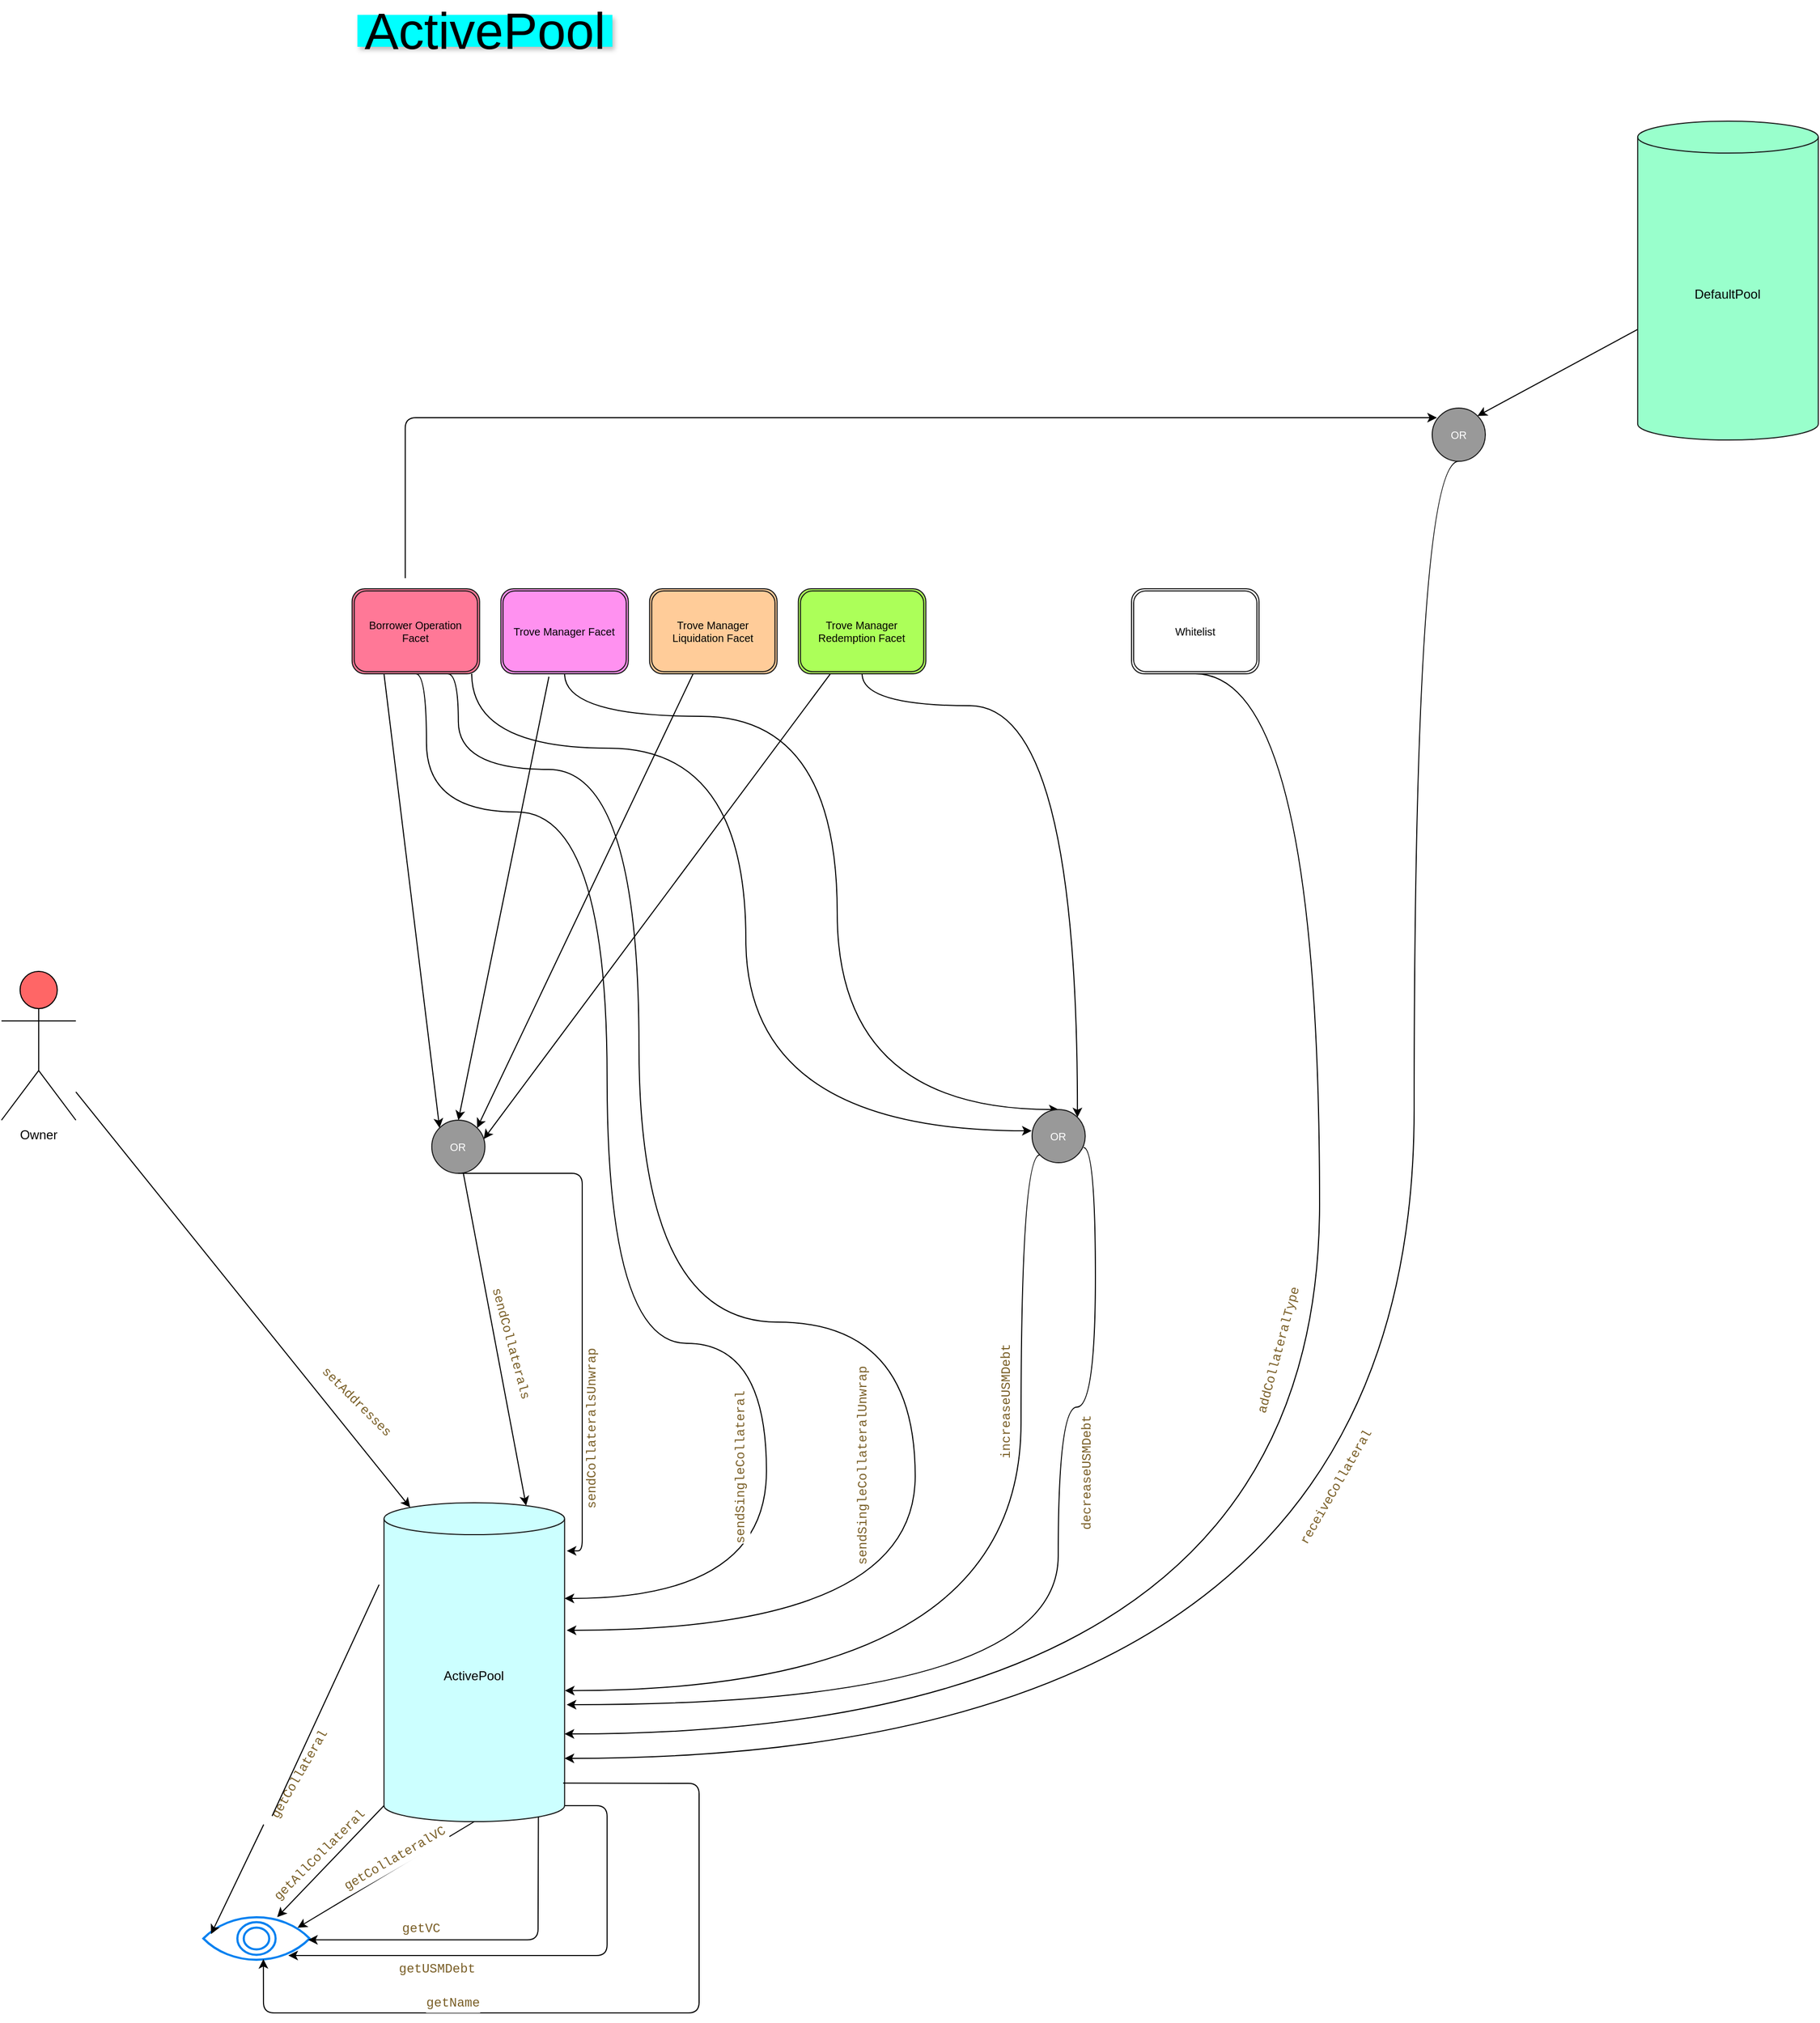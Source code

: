<mxfile>
    <diagram name="ActivePool" id="6YsUE1m2mhvG_5TnRwxC">
        <mxGraphModel dx="2695" dy="2684" grid="1" gridSize="10" guides="1" tooltips="1" connect="1" arrows="1" fold="1" page="1" pageScale="1" pageWidth="827" pageHeight="1169" math="0" shadow="0">
            <root>
                <mxCell id="e_7Ym5tgEERe68CK5qaX-0"/>
                <mxCell id="e_7Ym5tgEERe68CK5qaX-1" parent="e_7Ym5tgEERe68CK5qaX-0"/>
                <mxCell id="e_7Ym5tgEERe68CK5qaX-2" value="ActivePool" style="shape=cylinder3;whiteSpace=wrap;html=1;boundedLbl=1;backgroundOutline=1;size=15;fillColor=#CCFFFF;strokeColor=#1A1A1A;" parent="e_7Ym5tgEERe68CK5qaX-1" vertex="1">
                    <mxGeometry x="123.4" y="320" width="170" height="300" as="geometry"/>
                </mxCell>
                <mxCell id="e_7Ym5tgEERe68CK5qaX-3" style="edgeStyle=none;html=1;entryX=0.145;entryY=0;entryDx=0;entryDy=4.35;entryPerimeter=0;" parent="e_7Ym5tgEERe68CK5qaX-1" source="e_7Ym5tgEERe68CK5qaX-4" target="e_7Ym5tgEERe68CK5qaX-2" edge="1">
                    <mxGeometry relative="1" as="geometry"/>
                </mxCell>
                <mxCell id="e_7Ym5tgEERe68CK5qaX-4" value="Owner" style="shape=umlActor;verticalLabelPosition=bottom;verticalAlign=top;html=1;outlineConnect=0;fillColor=#FF6666;" parent="e_7Ym5tgEERe68CK5qaX-1" vertex="1">
                    <mxGeometry x="-236.6" y="-180" width="70" height="140" as="geometry"/>
                </mxCell>
                <mxCell id="e_7Ym5tgEERe68CK5qaX-5" value="&lt;div style=&quot;background-color: rgb(255 , 255 , 255) ; font-family: &amp;#34;menlo&amp;#34; , &amp;#34;monaco&amp;#34; , &amp;#34;courier new&amp;#34; , monospace ; line-height: 18px&quot;&gt;&lt;span style=&quot;color: #795e26&quot;&gt;setAddresses&lt;/span&gt;&lt;/div&gt;" style="text;html=1;strokeColor=none;fillColor=none;align=center;verticalAlign=middle;whiteSpace=wrap;rounded=0;rotation=45;" parent="e_7Ym5tgEERe68CK5qaX-1" vertex="1">
                    <mxGeometry x="68.4" y="210" width="60" height="30" as="geometry"/>
                </mxCell>
                <mxCell id="e_7Ym5tgEERe68CK5qaX-6" value="" style="html=1;verticalLabelPosition=bottom;align=center;labelBackgroundColor=#ffffff;verticalAlign=top;strokeWidth=2;strokeColor=#0080F0;shadow=0;dashed=0;shape=mxgraph.ios7.icons.eye;" parent="e_7Ym5tgEERe68CK5qaX-1" vertex="1">
                    <mxGeometry x="-46.6" y="710" width="100" height="40" as="geometry"/>
                </mxCell>
                <mxCell id="e_7Ym5tgEERe68CK5qaX-7" style="edgeStyle=none;html=1;entryX=0.072;entryY=0.398;entryDx=0;entryDy=0;entryPerimeter=0;exitX=-0.027;exitY=0.257;exitDx=0;exitDy=0;exitPerimeter=0;startArrow=none;" parent="e_7Ym5tgEERe68CK5qaX-1" source="e_7Ym5tgEERe68CK5qaX-8" target="e_7Ym5tgEERe68CK5qaX-6" edge="1">
                    <mxGeometry relative="1" as="geometry"/>
                </mxCell>
                <mxCell id="e_7Ym5tgEERe68CK5qaX-9" value="" style="endArrow=classic;html=1;fontSize=10;entryX=0.695;entryY=-0.003;entryDx=0;entryDy=0;entryPerimeter=0;exitX=0;exitY=1;exitDx=0;exitDy=-15;exitPerimeter=0;" parent="e_7Ym5tgEERe68CK5qaX-1" source="e_7Ym5tgEERe68CK5qaX-2" target="e_7Ym5tgEERe68CK5qaX-6" edge="1">
                    <mxGeometry width="50" height="50" relative="1" as="geometry">
                        <mxPoint x="193.4" y="630" as="sourcePoint"/>
                        <mxPoint x="243.4" y="580" as="targetPoint"/>
                    </mxGeometry>
                </mxCell>
                <mxCell id="e_7Ym5tgEERe68CK5qaX-10" style="edgeStyle=none;html=1;entryX=0.072;entryY=0.398;entryDx=0;entryDy=0;entryPerimeter=0;exitX=-0.027;exitY=0.257;exitDx=0;exitDy=0;exitPerimeter=0;" parent="e_7Ym5tgEERe68CK5qaX-1" edge="1">
                    <mxGeometry relative="1" as="geometry"/>
                </mxCell>
                <mxCell id="e_7Ym5tgEERe68CK5qaX-11" value="&lt;div style=&quot;background-color: rgb(255 , 255 , 255) ; font-family: &amp;#34;menlo&amp;#34; , &amp;#34;monaco&amp;#34; , &amp;#34;courier new&amp;#34; , monospace ; line-height: 18px&quot;&gt;&lt;span style=&quot;color: #795e26&quot;&gt;getAllCollateral&lt;/span&gt;&lt;/div&gt;" style="text;html=1;resizable=0;autosize=1;align=center;verticalAlign=middle;points=[];fillColor=none;strokeColor=none;rounded=0;rotation=-45;" parent="e_7Ym5tgEERe68CK5qaX-1" vertex="1">
                    <mxGeometry x="-2.6" y="641" width="130" height="20" as="geometry"/>
                </mxCell>
                <mxCell id="e_7Ym5tgEERe68CK5qaX-12" value="" style="endArrow=classic;html=1;fontSize=10;entryX=0.695;entryY=-0.003;entryDx=0;entryDy=0;entryPerimeter=0;exitX=0.5;exitY=1;exitDx=0;exitDy=0;exitPerimeter=0;" parent="e_7Ym5tgEERe68CK5qaX-1" source="e_7Ym5tgEERe68CK5qaX-2" edge="1">
                    <mxGeometry width="50" height="50" relative="1" as="geometry">
                        <mxPoint x="133.4" y="615" as="sourcePoint"/>
                        <mxPoint x="42.05" y="719.91" as="targetPoint"/>
                    </mxGeometry>
                </mxCell>
                <mxCell id="e_7Ym5tgEERe68CK5qaX-13" value="&lt;div style=&quot;background-color: rgb(255 , 255 , 255) ; font-family: &amp;#34;menlo&amp;#34; , &amp;#34;monaco&amp;#34; , &amp;#34;courier new&amp;#34; , monospace ; line-height: 18px&quot;&gt;&lt;span style=&quot;color: #795e26&quot;&gt;getCollateralVC&lt;/span&gt;&lt;/div&gt;" style="text;html=1;resizable=0;autosize=1;align=center;verticalAlign=middle;points=[];fillColor=none;strokeColor=none;rounded=0;rotation=-30;" parent="e_7Ym5tgEERe68CK5qaX-1" vertex="1">
                    <mxGeometry x="73.4" y="644" width="120" height="20" as="geometry"/>
                </mxCell>
                <mxCell id="e_7Ym5tgEERe68CK5qaX-14" value="&lt;div style=&quot;background-color: rgb(255 , 255 , 255) ; font-family: &amp;#34;menlo&amp;#34; , &amp;#34;monaco&amp;#34; , &amp;#34;courier new&amp;#34; , monospace ; line-height: 18px&quot;&gt;&lt;span style=&quot;color: #795e26&quot;&gt;getVC&lt;/span&gt;&lt;/div&gt;" style="text;html=1;resizable=0;autosize=1;align=center;verticalAlign=middle;points=[];fillColor=none;strokeColor=none;rounded=0;rotation=0;" parent="e_7Ym5tgEERe68CK5qaX-1" vertex="1">
                    <mxGeometry x="133.4" y="710" width="50" height="20" as="geometry"/>
                </mxCell>
                <mxCell id="e_7Ym5tgEERe68CK5qaX-15" value="" style="edgeStyle=elbowEdgeStyle;elbow=horizontal;endArrow=classic;html=1;fontSize=10;entryX=0.986;entryY=0.532;entryDx=0;entryDy=0;entryPerimeter=0;exitX=0.855;exitY=1;exitDx=0;exitDy=-4.35;exitPerimeter=0;" parent="e_7Ym5tgEERe68CK5qaX-1" source="e_7Ym5tgEERe68CK5qaX-2" target="e_7Ym5tgEERe68CK5qaX-6" edge="1">
                    <mxGeometry width="50" height="50" relative="1" as="geometry">
                        <mxPoint x="163.4" y="660" as="sourcePoint"/>
                        <mxPoint x="213.4" y="610" as="targetPoint"/>
                        <Array as="points">
                            <mxPoint x="268.4" y="690"/>
                        </Array>
                    </mxGeometry>
                </mxCell>
                <mxCell id="e_7Ym5tgEERe68CK5qaX-16" value="" style="edgeStyle=elbowEdgeStyle;elbow=horizontal;endArrow=classic;html=1;fontSize=10;exitX=1;exitY=1;exitDx=0;exitDy=-15;exitPerimeter=0;" parent="e_7Ym5tgEERe68CK5qaX-1" source="e_7Ym5tgEERe68CK5qaX-2" edge="1">
                    <mxGeometry width="50" height="50" relative="1" as="geometry">
                        <mxPoint x="278.75" y="625.65" as="sourcePoint"/>
                        <mxPoint x="33.4" y="746" as="targetPoint"/>
                        <Array as="points">
                            <mxPoint x="333.4" y="737"/>
                        </Array>
                    </mxGeometry>
                </mxCell>
                <mxCell id="e_7Ym5tgEERe68CK5qaX-17" value="&lt;div style=&quot;background-color: rgb(255 , 255 , 255) ; font-family: &amp;#34;menlo&amp;#34; , &amp;#34;monaco&amp;#34; , &amp;#34;courier new&amp;#34; , monospace ; line-height: 18px&quot;&gt;&lt;span style=&quot;color: #795e26&quot;&gt;getUSMDebt&lt;/span&gt;&lt;/div&gt;" style="text;html=1;resizable=0;autosize=1;align=center;verticalAlign=middle;points=[];fillColor=none;strokeColor=none;rounded=0;rotation=0;" parent="e_7Ym5tgEERe68CK5qaX-1" vertex="1">
                    <mxGeometry x="128.4" y="748" width="90" height="20" as="geometry"/>
                </mxCell>
                <mxCell id="e_7Ym5tgEERe68CK5qaX-18" style="edgeStyle=none;html=1;fontSize=10;exitX=0.25;exitY=1;exitDx=0;exitDy=0;entryX=0;entryY=0;entryDx=0;entryDy=0;" parent="e_7Ym5tgEERe68CK5qaX-1" source="e_7Ym5tgEERe68CK5qaX-23" target="e_7Ym5tgEERe68CK5qaX-33" edge="1">
                    <mxGeometry relative="1" as="geometry">
                        <mxPoint x="323.4" y="240" as="targetPoint"/>
                    </mxGeometry>
                </mxCell>
                <mxCell id="e_7Ym5tgEERe68CK5qaX-19" style="edgeStyle=orthogonalEdgeStyle;curved=1;html=1;exitX=0.5;exitY=1;exitDx=0;exitDy=0;fontSize=10;fontColor=#000000;entryX=1;entryY=0.3;entryDx=0;entryDy=0;entryPerimeter=0;" parent="e_7Ym5tgEERe68CK5qaX-1" source="e_7Ym5tgEERe68CK5qaX-23" target="e_7Ym5tgEERe68CK5qaX-2" edge="1">
                    <mxGeometry relative="1" as="geometry">
                        <mxPoint x="293.4" y="480" as="targetPoint"/>
                        <Array as="points">
                            <mxPoint x="163.4" y="-460"/>
                            <mxPoint x="163.4" y="-330"/>
                            <mxPoint x="333.4" y="-330"/>
                            <mxPoint x="333.4" y="170"/>
                            <mxPoint x="483.4" y="170"/>
                            <mxPoint x="483.4" y="410"/>
                        </Array>
                    </mxGeometry>
                </mxCell>
                <mxCell id="e_7Ym5tgEERe68CK5qaX-20" style="edgeStyle=orthogonalEdgeStyle;curved=1;html=1;exitX=0.75;exitY=1;exitDx=0;exitDy=0;fontSize=10;fontColor=#000000;" parent="e_7Ym5tgEERe68CK5qaX-1" source="e_7Ym5tgEERe68CK5qaX-23" edge="1">
                    <mxGeometry relative="1" as="geometry">
                        <mxPoint x="295.4" y="440" as="targetPoint"/>
                        <Array as="points">
                            <mxPoint x="193.4" y="-460"/>
                            <mxPoint x="193.4" y="-370"/>
                            <mxPoint x="363.4" y="-370"/>
                            <mxPoint x="363.4" y="150"/>
                            <mxPoint x="623.4" y="150"/>
                            <mxPoint x="623.4" y="440"/>
                        </Array>
                    </mxGeometry>
                </mxCell>
                <mxCell id="e_7Ym5tgEERe68CK5qaX-21" style="edgeStyle=orthogonalEdgeStyle;curved=1;html=1;fontSize=10;fontColor=#000000;" parent="e_7Ym5tgEERe68CK5qaX-1" source="e_7Ym5tgEERe68CK5qaX-23" edge="1">
                    <mxGeometry relative="1" as="geometry">
                        <Array as="points">
                            <mxPoint x="206" y="-390"/>
                            <mxPoint x="464" y="-390"/>
                            <mxPoint x="464" y="-30"/>
                        </Array>
                        <mxPoint x="206.44" y="-449.52" as="sourcePoint"/>
                        <mxPoint x="733" y="-30" as="targetPoint"/>
                    </mxGeometry>
                </mxCell>
                <mxCell id="e_7Ym5tgEERe68CK5qaX-22" style="edgeStyle=elbowEdgeStyle;html=1;elbow=vertical;entryX=0.089;entryY=0.184;entryDx=0;entryDy=0;entryPerimeter=0;" parent="e_7Ym5tgEERe68CK5qaX-1" target="e_7Ym5tgEERe68CK5qaX-45" edge="1">
                    <mxGeometry relative="1" as="geometry">
                        <mxPoint x="1153.4" y="-540" as="targetPoint"/>
                        <mxPoint x="143.4" y="-550" as="sourcePoint"/>
                        <Array as="points">
                            <mxPoint x="653.4" y="-701"/>
                        </Array>
                    </mxGeometry>
                </mxCell>
                <mxCell id="e_7Ym5tgEERe68CK5qaX-23" value="Borrower Operation Facet" style="shape=ext;double=1;rounded=1;whiteSpace=wrap;html=1;fontSize=10;strokeColor=#1A1A1A;fillColor=#FF7897;" parent="e_7Ym5tgEERe68CK5qaX-1" vertex="1">
                    <mxGeometry x="93.4" y="-540" width="120" height="80" as="geometry"/>
                </mxCell>
                <mxCell id="e_7Ym5tgEERe68CK5qaX-24" style="edgeStyle=none;html=1;entryX=0.5;entryY=0;entryDx=0;entryDy=0;fontSize=10;exitX=0.377;exitY=1.034;exitDx=0;exitDy=0;exitPerimeter=0;" parent="e_7Ym5tgEERe68CK5qaX-1" source="e_7Ym5tgEERe68CK5qaX-26" target="e_7Ym5tgEERe68CK5qaX-33" edge="1">
                    <mxGeometry relative="1" as="geometry"/>
                </mxCell>
                <mxCell id="e_7Ym5tgEERe68CK5qaX-25" style="edgeStyle=orthogonalEdgeStyle;curved=1;html=1;exitX=0.5;exitY=1;exitDx=0;exitDy=0;entryX=0.5;entryY=0;entryDx=0;entryDy=0;fontSize=10;fontColor=#000000;" parent="e_7Ym5tgEERe68CK5qaX-1" source="e_7Ym5tgEERe68CK5qaX-26" target="e_7Ym5tgEERe68CK5qaX-41" edge="1">
                    <mxGeometry relative="1" as="geometry">
                        <Array as="points">
                            <mxPoint x="293" y="-420"/>
                            <mxPoint x="550" y="-420"/>
                            <mxPoint x="550" y="-50"/>
                        </Array>
                    </mxGeometry>
                </mxCell>
                <mxCell id="e_7Ym5tgEERe68CK5qaX-26" value="Trove Manager Facet" style="shape=ext;double=1;rounded=1;whiteSpace=wrap;html=1;fontSize=10;strokeColor=#1A1A1A;fillColor=#FF91F0;" parent="e_7Ym5tgEERe68CK5qaX-1" vertex="1">
                    <mxGeometry x="233.4" y="-540" width="120" height="80" as="geometry"/>
                </mxCell>
                <mxCell id="e_7Ym5tgEERe68CK5qaX-27" style="edgeStyle=none;html=1;entryX=1;entryY=0;entryDx=0;entryDy=0;fontSize=10;" parent="e_7Ym5tgEERe68CK5qaX-1" source="e_7Ym5tgEERe68CK5qaX-28" target="e_7Ym5tgEERe68CK5qaX-33" edge="1">
                    <mxGeometry relative="1" as="geometry"/>
                </mxCell>
                <mxCell id="e_7Ym5tgEERe68CK5qaX-28" value="Trove Manager Liquidation Facet" style="shape=ext;double=1;rounded=1;whiteSpace=wrap;html=1;fontSize=10;strokeColor=#1A1A1A;fillColor=#FFCC99;" parent="e_7Ym5tgEERe68CK5qaX-1" vertex="1">
                    <mxGeometry x="373.4" y="-540" width="120" height="80" as="geometry"/>
                </mxCell>
                <mxCell id="e_7Ym5tgEERe68CK5qaX-29" style="edgeStyle=none;html=1;entryX=0.977;entryY=0.355;entryDx=0;entryDy=0;fontSize=10;entryPerimeter=0;" parent="e_7Ym5tgEERe68CK5qaX-1" source="e_7Ym5tgEERe68CK5qaX-31" target="e_7Ym5tgEERe68CK5qaX-33" edge="1">
                    <mxGeometry relative="1" as="geometry"/>
                </mxCell>
                <mxCell id="e_7Ym5tgEERe68CK5qaX-30" style="edgeStyle=orthogonalEdgeStyle;curved=1;html=1;entryX=1;entryY=0;entryDx=0;entryDy=0;fontSize=10;fontColor=#000000;" parent="e_7Ym5tgEERe68CK5qaX-1" source="e_7Ym5tgEERe68CK5qaX-31" target="e_7Ym5tgEERe68CK5qaX-41" edge="1">
                    <mxGeometry relative="1" as="geometry">
                        <Array as="points">
                            <mxPoint x="573.4" y="-430"/>
                            <mxPoint x="776.4" y="-430"/>
                        </Array>
                    </mxGeometry>
                </mxCell>
                <mxCell id="e_7Ym5tgEERe68CK5qaX-31" value="Trove Manager Redemption Facet" style="shape=ext;double=1;rounded=1;whiteSpace=wrap;html=1;fontSize=10;strokeColor=#1A1A1A;fillColor=#ACFF59;" parent="e_7Ym5tgEERe68CK5qaX-1" vertex="1">
                    <mxGeometry x="513.4" y="-540" width="120" height="80" as="geometry"/>
                </mxCell>
                <mxCell id="e_7Ym5tgEERe68CK5qaX-32" style="edgeStyle=none;html=1;entryX=0.787;entryY=0.009;entryDx=0;entryDy=0;entryPerimeter=0;fontSize=10;" parent="e_7Ym5tgEERe68CK5qaX-1" source="e_7Ym5tgEERe68CK5qaX-33" target="e_7Ym5tgEERe68CK5qaX-2" edge="1">
                    <mxGeometry relative="1" as="geometry"/>
                </mxCell>
                <mxCell id="e_7Ym5tgEERe68CK5qaX-33" value="&lt;font color=&quot;#ffffff&quot;&gt;OR&lt;/font&gt;" style="ellipse;whiteSpace=wrap;html=1;aspect=fixed;fontSize=10;strokeColor=#1A1A1A;fillColor=#999999;" parent="e_7Ym5tgEERe68CK5qaX-1" vertex="1">
                    <mxGeometry x="168.4" y="-40" width="50" height="50" as="geometry"/>
                </mxCell>
                <mxCell id="e_7Ym5tgEERe68CK5qaX-34" value="&lt;div style=&quot;color: rgb(0 , 0 , 0) ; background-color: rgb(255 , 255 , 255) ; font-family: &amp;#34;menlo&amp;#34; , &amp;#34;monaco&amp;#34; , &amp;#34;courier new&amp;#34; , monospace ; font-size: 12px ; line-height: 18px&quot;&gt;&lt;span style=&quot;color: #795e26&quot;&gt;sendCollaterals&lt;/span&gt;&lt;/div&gt;" style="text;html=1;resizable=0;autosize=1;align=center;verticalAlign=middle;points=[];fillColor=none;strokeColor=none;rounded=0;fontSize=10;fontColor=#FFFFFF;rotation=75;" parent="e_7Ym5tgEERe68CK5qaX-1" vertex="1">
                    <mxGeometry x="183.4" y="160" width="120" height="20" as="geometry"/>
                </mxCell>
                <mxCell id="e_7Ym5tgEERe68CK5qaX-35" value="&lt;div style=&quot;background-color: rgb(255 , 255 , 255) ; font-family: &amp;#34;menlo&amp;#34; , &amp;#34;monaco&amp;#34; , &amp;#34;courier new&amp;#34; , monospace ; font-size: 12px ; line-height: 18px&quot;&gt;&lt;span style=&quot;color: #795e26&quot;&gt;sendCollateralsUnwrap&lt;/span&gt;&lt;/div&gt;" style="text;html=1;resizable=0;autosize=1;align=center;verticalAlign=middle;points=[];fillColor=none;strokeColor=none;rounded=0;fontSize=10;fontColor=#000000;rotation=-90;" parent="e_7Ym5tgEERe68CK5qaX-1" vertex="1">
                    <mxGeometry x="233.4" y="240" width="170" height="20" as="geometry"/>
                </mxCell>
                <mxCell id="e_7Ym5tgEERe68CK5qaX-36" value="" style="edgeStyle=elbowEdgeStyle;elbow=vertical;endArrow=classic;html=1;fontSize=10;fontColor=#000000;entryX=1.012;entryY=0.151;entryDx=0;entryDy=0;entryPerimeter=0;exitX=0.5;exitY=1;exitDx=0;exitDy=0;" parent="e_7Ym5tgEERe68CK5qaX-1" source="e_7Ym5tgEERe68CK5qaX-33" target="e_7Ym5tgEERe68CK5qaX-2" edge="1">
                    <mxGeometry width="50" height="50" relative="1" as="geometry">
                        <mxPoint x="363.4" y="280" as="sourcePoint"/>
                        <mxPoint x="433.4" y="300" as="targetPoint"/>
                        <Array as="points">
                            <mxPoint x="310" y="190"/>
                        </Array>
                    </mxGeometry>
                </mxCell>
                <mxCell id="e_7Ym5tgEERe68CK5qaX-37" value="&lt;meta charset=&quot;utf-8&quot;&gt;&lt;div style=&quot;color: rgb(0, 0, 0); background-color: rgb(255, 255, 255); font-family: menlo, monaco, &amp;quot;courier new&amp;quot;, monospace; font-weight: normal; font-size: 12px; line-height: 18px;&quot;&gt;&lt;div&gt;&lt;span style=&quot;color: #795e26&quot;&gt;sendSingleCollateral&lt;/span&gt;&lt;/div&gt;&lt;/div&gt;" style="text;whiteSpace=wrap;html=1;fontSize=10;fontColor=#000000;rotation=-90;" parent="e_7Ym5tgEERe68CK5qaX-1" vertex="1">
                    <mxGeometry x="373.4" y="260" width="170" height="30" as="geometry"/>
                </mxCell>
                <mxCell id="e_7Ym5tgEERe68CK5qaX-38" value="&lt;meta charset=&quot;utf-8&quot;&gt;&lt;div style=&quot;color: rgb(0, 0, 0); background-color: rgb(255, 255, 255); font-family: menlo, monaco, &amp;quot;courier new&amp;quot;, monospace; font-weight: normal; font-size: 12px; line-height: 18px;&quot;&gt;&lt;div&gt;&lt;span style=&quot;color: #795e26&quot;&gt;sendSingleCollateralUnwrap&lt;/span&gt;&lt;/div&gt;&lt;/div&gt;" style="text;whiteSpace=wrap;html=1;fontSize=10;fontColor=#000000;rotation=-90;" parent="e_7Ym5tgEERe68CK5qaX-1" vertex="1">
                    <mxGeometry x="468.4" y="260" width="210" height="30" as="geometry"/>
                </mxCell>
                <mxCell id="e_7Ym5tgEERe68CK5qaX-39" style="edgeStyle=orthogonalEdgeStyle;curved=1;html=1;entryX=1.002;entryY=0.589;entryDx=0;entryDy=0;entryPerimeter=0;fontSize=10;fontColor=#000000;exitX=0;exitY=1;exitDx=0;exitDy=0;" parent="e_7Ym5tgEERe68CK5qaX-1" source="e_7Ym5tgEERe68CK5qaX-41" target="e_7Ym5tgEERe68CK5qaX-2" edge="1">
                    <mxGeometry relative="1" as="geometry">
                        <Array as="points">
                            <mxPoint x="723" y="-7"/>
                            <mxPoint x="723" y="497"/>
                        </Array>
                    </mxGeometry>
                </mxCell>
                <mxCell id="e_7Ym5tgEERe68CK5qaX-40" style="edgeStyle=orthogonalEdgeStyle;curved=1;html=1;exitX=0.97;exitY=0.715;exitDx=0;exitDy=0;fontSize=10;fontColor=#000000;exitPerimeter=0;" parent="e_7Ym5tgEERe68CK5qaX-1" source="e_7Ym5tgEERe68CK5qaX-41" edge="1">
                    <mxGeometry relative="1" as="geometry">
                        <Array as="points">
                            <mxPoint x="793" y="-14"/>
                            <mxPoint x="793" y="230"/>
                            <mxPoint x="758" y="230"/>
                            <mxPoint x="758" y="510"/>
                        </Array>
                        <mxPoint x="295.4" y="510" as="targetPoint"/>
                    </mxGeometry>
                </mxCell>
                <mxCell id="e_7Ym5tgEERe68CK5qaX-41" value="&lt;font color=&quot;#ffffff&quot;&gt;OR&lt;/font&gt;" style="ellipse;whiteSpace=wrap;html=1;aspect=fixed;fontSize=10;strokeColor=#1A1A1A;fillColor=#999999;" parent="e_7Ym5tgEERe68CK5qaX-1" vertex="1">
                    <mxGeometry x="733.4" y="-50" width="50" height="50" as="geometry"/>
                </mxCell>
                <mxCell id="e_7Ym5tgEERe68CK5qaX-42" value="&lt;meta charset=&quot;utf-8&quot;&gt;&lt;div style=&quot;color: rgb(0, 0, 0); background-color: rgb(255, 255, 255); font-family: menlo, monaco, &amp;quot;courier new&amp;quot;, monospace; font-weight: normal; font-size: 12px; line-height: 18px;&quot;&gt;&lt;div&gt;&lt;span style=&quot;color: #795e26&quot;&gt;increaseUSMDebt&lt;/span&gt;&lt;/div&gt;&lt;/div&gt;" style="text;whiteSpace=wrap;html=1;fontSize=10;fontColor=#000000;rotation=-90;" parent="e_7Ym5tgEERe68CK5qaX-1" vertex="1">
                    <mxGeometry x="643.4" y="200" width="130" height="30" as="geometry"/>
                </mxCell>
                <mxCell id="e_7Ym5tgEERe68CK5qaX-43" value="&lt;meta charset=&quot;utf-8&quot;&gt;&lt;div style=&quot;color: rgb(0, 0, 0); background-color: rgb(255, 255, 255); font-family: menlo, monaco, &amp;quot;courier new&amp;quot;, monospace; font-weight: normal; font-size: 12px; line-height: 18px;&quot;&gt;&lt;div&gt;&lt;span style=&quot;color: #795e26&quot;&gt;decreaseUSMDebt&lt;/span&gt;&lt;/div&gt;&lt;/div&gt;" style="text;whiteSpace=wrap;html=1;fontSize=10;fontColor=#000000;rotation=-90;movable=0;resizable=0;rotatable=0;deletable=0;editable=0;connectable=0;" parent="e_7Ym5tgEERe68CK5qaX-1" vertex="1">
                    <mxGeometry x="719.4" y="267" width="130" height="30" as="geometry"/>
                </mxCell>
                <mxCell id="e_7Ym5tgEERe68CK5qaX-44" style="edgeStyle=orthogonalEdgeStyle;html=1;entryX=1;entryY=0;entryDx=0;entryDy=217.5;entryPerimeter=0;curved=1;exitX=0.5;exitY=1;exitDx=0;exitDy=0;" parent="e_7Ym5tgEERe68CK5qaX-1" source="e_7Ym5tgEERe68CK5qaX-45" edge="1">
                    <mxGeometry relative="1" as="geometry">
                        <mxPoint x="1144.4" y="-502" as="sourcePoint"/>
                        <mxPoint x="293.4" y="560.5" as="targetPoint"/>
                        <Array as="points">
                            <mxPoint x="1093" y="-660"/>
                            <mxPoint x="1093" y="560"/>
                        </Array>
                    </mxGeometry>
                </mxCell>
                <mxCell id="e_7Ym5tgEERe68CK5qaX-45" value="&lt;font color=&quot;#ffffff&quot;&gt;OR&lt;/font&gt;" style="ellipse;whiteSpace=wrap;html=1;aspect=fixed;fontSize=10;strokeColor=#1A1A1A;fillColor=#999999;" parent="e_7Ym5tgEERe68CK5qaX-1" vertex="1">
                    <mxGeometry x="1110" y="-710" width="50" height="50" as="geometry"/>
                </mxCell>
                <mxCell id="e_7Ym5tgEERe68CK5qaX-46" style="html=1;entryX=1;entryY=0;entryDx=0;entryDy=0;" parent="e_7Ym5tgEERe68CK5qaX-1" source="e_7Ym5tgEERe68CK5qaX-47" target="e_7Ym5tgEERe68CK5qaX-45" edge="1">
                    <mxGeometry relative="1" as="geometry"/>
                </mxCell>
                <mxCell id="e_7Ym5tgEERe68CK5qaX-47" value="DefaultPool" style="shape=cylinder3;whiteSpace=wrap;html=1;boundedLbl=1;backgroundOutline=1;size=15;fillColor=#99FFCC;strokeColor=#1A1A1A;" parent="e_7Ym5tgEERe68CK5qaX-1" vertex="1">
                    <mxGeometry x="1303.4" y="-980" width="170" height="300" as="geometry"/>
                </mxCell>
                <mxCell id="e_7Ym5tgEERe68CK5qaX-48" value="&lt;meta charset=&quot;utf-8&quot;&gt;&lt;div style=&quot;color: rgb(0, 0, 0); background-color: rgb(255, 255, 255); font-family: menlo, monaco, &amp;quot;courier new&amp;quot;, monospace; font-weight: normal; font-size: 12px; line-height: 18px;&quot;&gt;&lt;div&gt;&lt;span style=&quot;color: #795e26&quot;&gt;receiveCollateral&lt;/span&gt;&lt;/div&gt;&lt;/div&gt;" style="text;whiteSpace=wrap;html=1;fontSize=10;fontFamily=Helvetica;fontColor=#000000;rotation=-60;" parent="e_7Ym5tgEERe68CK5qaX-1" vertex="1">
                    <mxGeometry x="950" y="280" width="150" height="30" as="geometry"/>
                </mxCell>
                <mxCell id="e_7Ym5tgEERe68CK5qaX-49" style="edgeStyle=orthogonalEdgeStyle;curved=1;html=1;fontFamily=Helvetica;fontSize=10;fontColor=#000000;entryX=1;entryY=0;entryDx=0;entryDy=217.5;entryPerimeter=0;exitX=0.5;exitY=1;exitDx=0;exitDy=0;" parent="e_7Ym5tgEERe68CK5qaX-1" source="e_7Ym5tgEERe68CK5qaX-50" target="e_7Ym5tgEERe68CK5qaX-2" edge="1">
                    <mxGeometry relative="1" as="geometry">
                        <mxPoint x="973.4" y="520" as="targetPoint"/>
                        <Array as="points">
                            <mxPoint x="1004" y="-460"/>
                            <mxPoint x="1004" y="537"/>
                        </Array>
                    </mxGeometry>
                </mxCell>
                <mxCell id="e_7Ym5tgEERe68CK5qaX-50" value="Whitelist" style="shape=ext;double=1;rounded=1;whiteSpace=wrap;html=1;fontSize=10;strokeColor=#1A1A1A;fillColor=#FFFFFF;" parent="e_7Ym5tgEERe68CK5qaX-1" vertex="1">
                    <mxGeometry x="827" y="-540" width="120" height="80" as="geometry"/>
                </mxCell>
                <mxCell id="e_7Ym5tgEERe68CK5qaX-51" value="&lt;meta charset=&quot;utf-8&quot;&gt;&lt;div style=&quot;color: rgb(0, 0, 0); background-color: rgb(255, 255, 255); font-family: menlo, monaco, &amp;quot;courier new&amp;quot;, monospace; font-weight: normal; font-size: 12px; line-height: 18px;&quot;&gt;&lt;div&gt;&lt;span style=&quot;color: #795e26&quot;&gt;addCollateralType&lt;/span&gt;&lt;/div&gt;&lt;/div&gt;" style="text;whiteSpace=wrap;html=1;fontSize=10;fontFamily=Helvetica;fontColor=#000000;rotation=-75;" parent="e_7Ym5tgEERe68CK5qaX-1" vertex="1">
                    <mxGeometry x="893.4" y="150" width="150" height="30" as="geometry"/>
                </mxCell>
                <mxCell id="2HfO0Knk7S8CA6HajE1e-2" value="&lt;font style=&quot;font-size: 48px&quot;&gt;ActivePool&lt;/font&gt;" style="text;html=1;resizable=0;autosize=1;align=center;verticalAlign=middle;points=[];fillColor=#00FFFF;strokeColor=none;rounded=0;fontFamily=Helvetica;fontSize=10;fontColor=#000000;shadow=1;" parent="e_7Ym5tgEERe68CK5qaX-1" vertex="1">
                    <mxGeometry x="98.4" y="-1080" width="240" height="30" as="geometry"/>
                </mxCell>
                <mxCell id="tH4KY0fmUZsePtJclW2g-0" value="" style="endArrow=classic;html=1;fontFamily=Helvetica;fontSize=36;fontColor=#000000;elbow=vertical;entryX=0.565;entryY=0.983;entryDx=0;entryDy=0;entryPerimeter=0;exitX=0.992;exitY=0.879;exitDx=0;exitDy=0;exitPerimeter=0;" parent="e_7Ym5tgEERe68CK5qaX-1" source="e_7Ym5tgEERe68CK5qaX-2" target="e_7Ym5tgEERe68CK5qaX-6" edge="1">
                    <mxGeometry width="50" height="50" relative="1" as="geometry">
                        <mxPoint x="420" y="860" as="sourcePoint"/>
                        <mxPoint x="-10" y="550" as="targetPoint"/>
                        <Array as="points">
                            <mxPoint x="420" y="584"/>
                            <mxPoint x="420" y="800"/>
                            <mxPoint x="10" y="800"/>
                        </Array>
                    </mxGeometry>
                </mxCell>
                <mxCell id="tH4KY0fmUZsePtJclW2g-1" value="&lt;div style=&quot;background-color: rgb(255 , 255 , 255) ; font-family: &amp;#34;menlo&amp;#34; , &amp;#34;monaco&amp;#34; , &amp;#34;courier new&amp;#34; , monospace ; line-height: 18px&quot;&gt;&lt;span style=&quot;color: #795e26&quot;&gt;getName&lt;/span&gt;&lt;/div&gt;" style="text;html=1;resizable=0;autosize=1;align=center;verticalAlign=middle;points=[];fillColor=none;strokeColor=none;rounded=0;rotation=0;" parent="e_7Ym5tgEERe68CK5qaX-1" vertex="1">
                    <mxGeometry x="153.4" y="780" width="70" height="20" as="geometry"/>
                </mxCell>
                <mxCell id="e_7Ym5tgEERe68CK5qaX-8" value="&lt;div style=&quot;background-color: rgb(255 , 255 , 255) ; font-family: &amp;#34;menlo&amp;#34; , &amp;#34;monaco&amp;#34; , &amp;#34;courier new&amp;#34; , monospace ; line-height: 18px&quot;&gt;&lt;span style=&quot;color: #795e26&quot;&gt;getCollateral&lt;/span&gt;&lt;/div&gt;" style="text;html=1;resizable=0;autosize=1;align=center;verticalAlign=middle;points=[];fillColor=none;strokeColor=none;rounded=0;rotation=-60;" parent="e_7Ym5tgEERe68CK5qaX-1" vertex="1">
                    <mxGeometry x="-11.6" y="565" width="110" height="20" as="geometry"/>
                </mxCell>
                <mxCell id="0" value="" style="edgeStyle=none;html=1;entryX=0.072;entryY=0.398;entryDx=0;entryDy=0;entryPerimeter=0;exitX=-0.027;exitY=0.257;exitDx=0;exitDy=0;exitPerimeter=0;endArrow=none;" edge="1" parent="e_7Ym5tgEERe68CK5qaX-1" source="e_7Ym5tgEERe68CK5qaX-2" target="e_7Ym5tgEERe68CK5qaX-8">
                    <mxGeometry relative="1" as="geometry">
                        <mxPoint x="118.81" y="397.1" as="sourcePoint"/>
                        <mxPoint x="-39.4" y="725.92" as="targetPoint"/>
                    </mxGeometry>
                </mxCell>
            </root>
        </mxGraphModel>
    </diagram>
    <diagram name="DefaultPool" id="-Qa9JBqnjZQRjcyKyrmG">
        <mxGraphModel dx="4824" dy="3189" grid="1" gridSize="10" guides="1" tooltips="1" connect="1" arrows="1" fold="1" page="1" pageScale="1" pageWidth="827" pageHeight="1169" math="0" shadow="0">
            <root>
                <mxCell id="atHnpK0AhsmZxCOcTnDS-0"/>
                <mxCell id="atHnpK0AhsmZxCOcTnDS-1" parent="atHnpK0AhsmZxCOcTnDS-0"/>
                <mxCell id="atHnpK0AhsmZxCOcTnDS-2" value="DefaultPool" style="shape=cylinder3;whiteSpace=wrap;html=1;boundedLbl=1;backgroundOutline=1;size=15;fillColor=#CCFFFF;strokeColor=#1A1A1A;" vertex="1" parent="atHnpK0AhsmZxCOcTnDS-1">
                    <mxGeometry x="123.4" y="320" width="170" height="300" as="geometry"/>
                </mxCell>
                <mxCell id="atHnpK0AhsmZxCOcTnDS-3" style="edgeStyle=none;html=1;entryX=0.145;entryY=0;entryDx=0;entryDy=4.35;entryPerimeter=0;" edge="1" parent="atHnpK0AhsmZxCOcTnDS-1" source="atHnpK0AhsmZxCOcTnDS-4" target="atHnpK0AhsmZxCOcTnDS-2">
                    <mxGeometry relative="1" as="geometry"/>
                </mxCell>
                <mxCell id="atHnpK0AhsmZxCOcTnDS-4" value="Owner" style="shape=umlActor;verticalLabelPosition=bottom;verticalAlign=top;html=1;outlineConnect=0;fillColor=#FF6666;" vertex="1" parent="atHnpK0AhsmZxCOcTnDS-1">
                    <mxGeometry x="-236.6" y="-180" width="70" height="140" as="geometry"/>
                </mxCell>
                <mxCell id="atHnpK0AhsmZxCOcTnDS-5" value="&lt;div style=&quot;background-color: rgb(255 , 255 , 255) ; font-family: &amp;#34;menlo&amp;#34; , &amp;#34;monaco&amp;#34; , &amp;#34;courier new&amp;#34; , monospace ; line-height: 18px&quot;&gt;&lt;span style=&quot;color: #795e26&quot;&gt;setAddresses&lt;/span&gt;&lt;/div&gt;" style="text;html=1;strokeColor=none;fillColor=none;align=center;verticalAlign=middle;whiteSpace=wrap;rounded=0;rotation=45;" vertex="1" parent="atHnpK0AhsmZxCOcTnDS-1">
                    <mxGeometry x="68.4" y="210" width="60" height="30" as="geometry"/>
                </mxCell>
                <mxCell id="atHnpK0AhsmZxCOcTnDS-6" value="" style="html=1;verticalLabelPosition=bottom;align=center;labelBackgroundColor=#ffffff;verticalAlign=top;strokeWidth=2;strokeColor=#0080F0;shadow=0;dashed=0;shape=mxgraph.ios7.icons.eye;" vertex="1" parent="atHnpK0AhsmZxCOcTnDS-1">
                    <mxGeometry x="-46.6" y="710" width="100" height="40" as="geometry"/>
                </mxCell>
                <mxCell id="atHnpK0AhsmZxCOcTnDS-7" style="edgeStyle=none;html=1;entryX=0.072;entryY=0.398;entryDx=0;entryDy=0;entryPerimeter=0;exitX=-0.027;exitY=0.257;exitDx=0;exitDy=0;exitPerimeter=0;" edge="1" parent="atHnpK0AhsmZxCOcTnDS-1" source="atHnpK0AhsmZxCOcTnDS-2" target="atHnpK0AhsmZxCOcTnDS-6">
                    <mxGeometry relative="1" as="geometry"/>
                </mxCell>
                <mxCell id="atHnpK0AhsmZxCOcTnDS-8" value="&lt;div style=&quot;background-color: rgb(255 , 255 , 255) ; font-family: &amp;#34;menlo&amp;#34; , &amp;#34;monaco&amp;#34; , &amp;#34;courier new&amp;#34; , monospace ; line-height: 18px&quot;&gt;&lt;span style=&quot;color: #795e26&quot;&gt;getCollateral&lt;/span&gt;&lt;/div&gt;" style="text;html=1;resizable=0;autosize=1;align=center;verticalAlign=middle;points=[];fillColor=none;strokeColor=none;rounded=0;rotation=-60;" vertex="1" parent="atHnpK0AhsmZxCOcTnDS-1">
                    <mxGeometry x="-16.6" y="565" width="110" height="20" as="geometry"/>
                </mxCell>
                <mxCell id="atHnpK0AhsmZxCOcTnDS-9" value="" style="endArrow=classic;html=1;fontSize=10;entryX=0.695;entryY=-0.003;entryDx=0;entryDy=0;entryPerimeter=0;exitX=0;exitY=1;exitDx=0;exitDy=-15;exitPerimeter=0;" edge="1" parent="atHnpK0AhsmZxCOcTnDS-1" source="atHnpK0AhsmZxCOcTnDS-2" target="atHnpK0AhsmZxCOcTnDS-6">
                    <mxGeometry width="50" height="50" relative="1" as="geometry">
                        <mxPoint x="193.4" y="630" as="sourcePoint"/>
                        <mxPoint x="243.4" y="580" as="targetPoint"/>
                    </mxGeometry>
                </mxCell>
                <mxCell id="atHnpK0AhsmZxCOcTnDS-10" style="edgeStyle=none;html=1;entryX=0.072;entryY=0.398;entryDx=0;entryDy=0;entryPerimeter=0;exitX=-0.027;exitY=0.257;exitDx=0;exitDy=0;exitPerimeter=0;" edge="1" parent="atHnpK0AhsmZxCOcTnDS-1">
                    <mxGeometry relative="1" as="geometry"/>
                </mxCell>
                <mxCell id="atHnpK0AhsmZxCOcTnDS-11" value="&lt;div style=&quot;background-color: rgb(255 , 255 , 255) ; font-family: &amp;#34;menlo&amp;#34; , &amp;#34;monaco&amp;#34; , &amp;#34;courier new&amp;#34; , monospace ; line-height: 18px&quot;&gt;&lt;span style=&quot;color: #795e26&quot;&gt;getAllCollateral&lt;/span&gt;&lt;/div&gt;" style="text;html=1;resizable=0;autosize=1;align=center;verticalAlign=middle;points=[];fillColor=none;strokeColor=none;rounded=0;rotation=-45;" vertex="1" parent="atHnpK0AhsmZxCOcTnDS-1">
                    <mxGeometry x="-2.6" y="641" width="130" height="20" as="geometry"/>
                </mxCell>
                <mxCell id="atHnpK0AhsmZxCOcTnDS-12" value="" style="endArrow=classic;html=1;fontSize=10;entryX=0.695;entryY=-0.003;entryDx=0;entryDy=0;entryPerimeter=0;exitX=0.5;exitY=1;exitDx=0;exitDy=0;exitPerimeter=0;" edge="1" parent="atHnpK0AhsmZxCOcTnDS-1" source="atHnpK0AhsmZxCOcTnDS-2">
                    <mxGeometry width="50" height="50" relative="1" as="geometry">
                        <mxPoint x="133.4" y="615" as="sourcePoint"/>
                        <mxPoint x="42.05" y="719.91" as="targetPoint"/>
                    </mxGeometry>
                </mxCell>
                <mxCell id="atHnpK0AhsmZxCOcTnDS-13" value="&lt;div style=&quot;background-color: rgb(255 , 255 , 255) ; font-family: &amp;#34;menlo&amp;#34; , &amp;#34;monaco&amp;#34; , &amp;#34;courier new&amp;#34; , monospace ; line-height: 18px&quot;&gt;&lt;span style=&quot;color: #795e26&quot;&gt;getCollateralVC&lt;/span&gt;&lt;/div&gt;" style="text;html=1;resizable=0;autosize=1;align=center;verticalAlign=middle;points=[];fillColor=none;strokeColor=none;rounded=0;rotation=-30;" vertex="1" parent="atHnpK0AhsmZxCOcTnDS-1">
                    <mxGeometry x="73.4" y="644" width="120" height="20" as="geometry"/>
                </mxCell>
                <mxCell id="atHnpK0AhsmZxCOcTnDS-14" value="&lt;div style=&quot;background-color: rgb(255 , 255 , 255) ; font-family: &amp;#34;menlo&amp;#34; , &amp;#34;monaco&amp;#34; , &amp;#34;courier new&amp;#34; , monospace ; line-height: 18px&quot;&gt;&lt;span style=&quot;color: #795e26&quot;&gt;getVC&lt;/span&gt;&lt;/div&gt;" style="text;html=1;resizable=0;autosize=1;align=center;verticalAlign=middle;points=[];fillColor=none;strokeColor=none;rounded=0;rotation=0;" vertex="1" parent="atHnpK0AhsmZxCOcTnDS-1">
                    <mxGeometry x="133.4" y="710" width="50" height="20" as="geometry"/>
                </mxCell>
                <mxCell id="atHnpK0AhsmZxCOcTnDS-15" value="" style="edgeStyle=elbowEdgeStyle;elbow=horizontal;endArrow=classic;html=1;fontSize=10;entryX=0.986;entryY=0.532;entryDx=0;entryDy=0;entryPerimeter=0;exitX=0.855;exitY=1;exitDx=0;exitDy=-4.35;exitPerimeter=0;" edge="1" parent="atHnpK0AhsmZxCOcTnDS-1" source="atHnpK0AhsmZxCOcTnDS-2" target="atHnpK0AhsmZxCOcTnDS-6">
                    <mxGeometry width="50" height="50" relative="1" as="geometry">
                        <mxPoint x="163.4" y="660" as="sourcePoint"/>
                        <mxPoint x="213.4" y="610" as="targetPoint"/>
                        <Array as="points">
                            <mxPoint x="268.4" y="690"/>
                        </Array>
                    </mxGeometry>
                </mxCell>
                <mxCell id="atHnpK0AhsmZxCOcTnDS-16" value="" style="edgeStyle=elbowEdgeStyle;elbow=horizontal;endArrow=classic;html=1;fontSize=10;exitX=0.993;exitY=0.867;exitDx=0;exitDy=0;exitPerimeter=0;" edge="1" parent="atHnpK0AhsmZxCOcTnDS-1" source="atHnpK0AhsmZxCOcTnDS-2">
                    <mxGeometry width="50" height="50" relative="1" as="geometry">
                        <mxPoint x="278.75" y="625.65" as="sourcePoint"/>
                        <mxPoint x="33.4" y="746" as="targetPoint"/>
                        <Array as="points">
                            <mxPoint x="333.4" y="737"/>
                        </Array>
                    </mxGeometry>
                </mxCell>
                <mxCell id="atHnpK0AhsmZxCOcTnDS-17" value="&lt;div style=&quot;background-color: rgb(255 , 255 , 255) ; font-family: &amp;#34;menlo&amp;#34; , &amp;#34;monaco&amp;#34; , &amp;#34;courier new&amp;#34; , monospace ; line-height: 18px&quot;&gt;&lt;span style=&quot;color: #795e26&quot;&gt;getUSMDebt&lt;/span&gt;&lt;/div&gt;" style="text;html=1;resizable=0;autosize=1;align=center;verticalAlign=middle;points=[];fillColor=none;strokeColor=none;rounded=0;rotation=0;" vertex="1" parent="atHnpK0AhsmZxCOcTnDS-1">
                    <mxGeometry x="128.4" y="748" width="90" height="20" as="geometry"/>
                </mxCell>
                <mxCell id="atHnpK0AhsmZxCOcTnDS-18" style="edgeStyle=none;html=1;fontSize=10;exitX=0.25;exitY=1;exitDx=0;exitDy=0;entryX=0;entryY=0;entryDx=0;entryDy=0;" edge="1" parent="atHnpK0AhsmZxCOcTnDS-1" source="atHnpK0AhsmZxCOcTnDS-23" target="atHnpK0AhsmZxCOcTnDS-33">
                    <mxGeometry relative="1" as="geometry">
                        <mxPoint x="323.4" y="240" as="targetPoint"/>
                    </mxGeometry>
                </mxCell>
                <mxCell id="atHnpK0AhsmZxCOcTnDS-19" style="edgeStyle=orthogonalEdgeStyle;curved=1;html=1;exitX=0.5;exitY=1;exitDx=0;exitDy=0;fontSize=10;fontColor=#000000;entryX=1;entryY=0.3;entryDx=0;entryDy=0;entryPerimeter=0;" edge="1" parent="atHnpK0AhsmZxCOcTnDS-1" source="atHnpK0AhsmZxCOcTnDS-23" target="atHnpK0AhsmZxCOcTnDS-2">
                    <mxGeometry relative="1" as="geometry">
                        <mxPoint x="293.4" y="480" as="targetPoint"/>
                        <Array as="points">
                            <mxPoint x="163.4" y="-460"/>
                            <mxPoint x="163.4" y="-330"/>
                            <mxPoint x="333.4" y="-330"/>
                            <mxPoint x="333.4" y="170"/>
                            <mxPoint x="483.4" y="170"/>
                            <mxPoint x="483.4" y="410"/>
                        </Array>
                    </mxGeometry>
                </mxCell>
                <mxCell id="atHnpK0AhsmZxCOcTnDS-20" style="edgeStyle=orthogonalEdgeStyle;curved=1;html=1;exitX=0.75;exitY=1;exitDx=0;exitDy=0;fontSize=10;fontColor=#000000;" edge="1" parent="atHnpK0AhsmZxCOcTnDS-1" source="atHnpK0AhsmZxCOcTnDS-23">
                    <mxGeometry relative="1" as="geometry">
                        <mxPoint x="295.4" y="440" as="targetPoint"/>
                        <Array as="points">
                            <mxPoint x="193.4" y="-460"/>
                            <mxPoint x="193.4" y="-370"/>
                            <mxPoint x="363.4" y="-370"/>
                            <mxPoint x="363.4" y="150"/>
                            <mxPoint x="623.4" y="150"/>
                            <mxPoint x="623.4" y="440"/>
                        </Array>
                    </mxGeometry>
                </mxCell>
                <mxCell id="atHnpK0AhsmZxCOcTnDS-21" style="edgeStyle=orthogonalEdgeStyle;curved=1;html=1;fontSize=10;fontColor=#000000;" edge="1" parent="atHnpK0AhsmZxCOcTnDS-1" source="atHnpK0AhsmZxCOcTnDS-23">
                    <mxGeometry relative="1" as="geometry">
                        <Array as="points">
                            <mxPoint x="206" y="-390"/>
                            <mxPoint x="464" y="-390"/>
                            <mxPoint x="464" y="-30"/>
                        </Array>
                        <mxPoint x="206.44" y="-449.52" as="sourcePoint"/>
                        <mxPoint x="733" y="-30" as="targetPoint"/>
                    </mxGeometry>
                </mxCell>
                <mxCell id="atHnpK0AhsmZxCOcTnDS-22" style="edgeStyle=elbowEdgeStyle;html=1;elbow=vertical;entryX=0.089;entryY=0.184;entryDx=0;entryDy=0;entryPerimeter=0;" edge="1" parent="atHnpK0AhsmZxCOcTnDS-1" target="atHnpK0AhsmZxCOcTnDS-45">
                    <mxGeometry relative="1" as="geometry">
                        <mxPoint x="1153.4" y="-540" as="targetPoint"/>
                        <mxPoint x="143.4" y="-550" as="sourcePoint"/>
                        <Array as="points">
                            <mxPoint x="653.4" y="-701"/>
                        </Array>
                    </mxGeometry>
                </mxCell>
                <mxCell id="atHnpK0AhsmZxCOcTnDS-23" value="Borrower Operation Facet" style="shape=ext;double=1;rounded=1;whiteSpace=wrap;html=1;fontSize=10;strokeColor=#1A1A1A;fillColor=#FF7897;" vertex="1" parent="atHnpK0AhsmZxCOcTnDS-1">
                    <mxGeometry x="93.4" y="-540" width="120" height="80" as="geometry"/>
                </mxCell>
                <mxCell id="atHnpK0AhsmZxCOcTnDS-24" style="edgeStyle=none;html=1;entryX=0.5;entryY=0;entryDx=0;entryDy=0;fontSize=10;exitX=0.377;exitY=1.034;exitDx=0;exitDy=0;exitPerimeter=0;" edge="1" parent="atHnpK0AhsmZxCOcTnDS-1" source="atHnpK0AhsmZxCOcTnDS-26" target="atHnpK0AhsmZxCOcTnDS-33">
                    <mxGeometry relative="1" as="geometry"/>
                </mxCell>
                <mxCell id="atHnpK0AhsmZxCOcTnDS-25" style="edgeStyle=orthogonalEdgeStyle;curved=1;html=1;exitX=0.5;exitY=1;exitDx=0;exitDy=0;entryX=0.5;entryY=0;entryDx=0;entryDy=0;fontSize=10;fontColor=#000000;" edge="1" parent="atHnpK0AhsmZxCOcTnDS-1" source="atHnpK0AhsmZxCOcTnDS-26" target="atHnpK0AhsmZxCOcTnDS-41">
                    <mxGeometry relative="1" as="geometry">
                        <Array as="points">
                            <mxPoint x="293" y="-420"/>
                            <mxPoint x="550" y="-420"/>
                            <mxPoint x="550" y="-50"/>
                        </Array>
                    </mxGeometry>
                </mxCell>
                <mxCell id="atHnpK0AhsmZxCOcTnDS-26" value="Trove Manager Facet" style="shape=ext;double=1;rounded=1;whiteSpace=wrap;html=1;fontSize=10;strokeColor=#1A1A1A;fillColor=#FF91F0;" vertex="1" parent="atHnpK0AhsmZxCOcTnDS-1">
                    <mxGeometry x="233.4" y="-540" width="120" height="80" as="geometry"/>
                </mxCell>
                <mxCell id="atHnpK0AhsmZxCOcTnDS-27" style="edgeStyle=none;html=1;entryX=1;entryY=0;entryDx=0;entryDy=0;fontSize=10;" edge="1" parent="atHnpK0AhsmZxCOcTnDS-1" source="atHnpK0AhsmZxCOcTnDS-28" target="atHnpK0AhsmZxCOcTnDS-33">
                    <mxGeometry relative="1" as="geometry"/>
                </mxCell>
                <mxCell id="atHnpK0AhsmZxCOcTnDS-28" value="Trove Manager Liquidation Facet" style="shape=ext;double=1;rounded=1;whiteSpace=wrap;html=1;fontSize=10;strokeColor=#1A1A1A;fillColor=#FFCC99;" vertex="1" parent="atHnpK0AhsmZxCOcTnDS-1">
                    <mxGeometry x="373.4" y="-540" width="120" height="80" as="geometry"/>
                </mxCell>
                <mxCell id="atHnpK0AhsmZxCOcTnDS-29" style="edgeStyle=none;html=1;entryX=0.977;entryY=0.355;entryDx=0;entryDy=0;fontSize=10;entryPerimeter=0;" edge="1" parent="atHnpK0AhsmZxCOcTnDS-1" source="atHnpK0AhsmZxCOcTnDS-31" target="atHnpK0AhsmZxCOcTnDS-33">
                    <mxGeometry relative="1" as="geometry"/>
                </mxCell>
                <mxCell id="atHnpK0AhsmZxCOcTnDS-30" style="edgeStyle=orthogonalEdgeStyle;curved=1;html=1;entryX=1;entryY=0;entryDx=0;entryDy=0;fontSize=10;fontColor=#000000;" edge="1" parent="atHnpK0AhsmZxCOcTnDS-1" source="atHnpK0AhsmZxCOcTnDS-31" target="atHnpK0AhsmZxCOcTnDS-41">
                    <mxGeometry relative="1" as="geometry">
                        <Array as="points">
                            <mxPoint x="573.4" y="-430"/>
                            <mxPoint x="776.4" y="-430"/>
                        </Array>
                    </mxGeometry>
                </mxCell>
                <mxCell id="atHnpK0AhsmZxCOcTnDS-31" value="Trove Manager Redemption Facet" style="shape=ext;double=1;rounded=1;whiteSpace=wrap;html=1;fontSize=10;strokeColor=#1A1A1A;fillColor=#ACFF59;" vertex="1" parent="atHnpK0AhsmZxCOcTnDS-1">
                    <mxGeometry x="513.4" y="-540" width="120" height="80" as="geometry"/>
                </mxCell>
                <mxCell id="atHnpK0AhsmZxCOcTnDS-32" style="edgeStyle=none;html=1;entryX=0.787;entryY=0.009;entryDx=0;entryDy=0;entryPerimeter=0;fontSize=10;" edge="1" parent="atHnpK0AhsmZxCOcTnDS-1" source="atHnpK0AhsmZxCOcTnDS-33" target="atHnpK0AhsmZxCOcTnDS-2">
                    <mxGeometry relative="1" as="geometry"/>
                </mxCell>
                <mxCell id="atHnpK0AhsmZxCOcTnDS-33" value="&lt;font color=&quot;#ffffff&quot;&gt;OR&lt;/font&gt;" style="ellipse;whiteSpace=wrap;html=1;aspect=fixed;fontSize=10;strokeColor=#1A1A1A;fillColor=#999999;" vertex="1" parent="atHnpK0AhsmZxCOcTnDS-1">
                    <mxGeometry x="168.4" y="-40" width="50" height="50" as="geometry"/>
                </mxCell>
                <mxCell id="atHnpK0AhsmZxCOcTnDS-34" value="&lt;div style=&quot;color: rgb(0 , 0 , 0) ; background-color: rgb(255 , 255 , 255) ; font-family: &amp;#34;menlo&amp;#34; , &amp;#34;monaco&amp;#34; , &amp;#34;courier new&amp;#34; , monospace ; font-size: 12px ; line-height: 18px&quot;&gt;&lt;span style=&quot;color: #795e26&quot;&gt;sendCollaterals&lt;/span&gt;&lt;/div&gt;" style="text;html=1;resizable=0;autosize=1;align=center;verticalAlign=middle;points=[];fillColor=none;strokeColor=none;rounded=0;fontSize=10;fontColor=#FFFFFF;rotation=75;" vertex="1" parent="atHnpK0AhsmZxCOcTnDS-1">
                    <mxGeometry x="183.4" y="160" width="120" height="20" as="geometry"/>
                </mxCell>
                <mxCell id="atHnpK0AhsmZxCOcTnDS-35" value="&lt;div style=&quot;background-color: rgb(255 , 255 , 255) ; font-family: &amp;#34;menlo&amp;#34; , &amp;#34;monaco&amp;#34; , &amp;#34;courier new&amp;#34; , monospace ; font-size: 12px ; line-height: 18px&quot;&gt;&lt;span style=&quot;color: #795e26&quot;&gt;sendCollateralsUnwrap&lt;/span&gt;&lt;/div&gt;" style="text;html=1;resizable=0;autosize=1;align=center;verticalAlign=middle;points=[];fillColor=none;strokeColor=none;rounded=0;fontSize=10;fontColor=#000000;rotation=-90;" vertex="1" parent="atHnpK0AhsmZxCOcTnDS-1">
                    <mxGeometry x="233.4" y="240" width="170" height="20" as="geometry"/>
                </mxCell>
                <mxCell id="atHnpK0AhsmZxCOcTnDS-36" value="" style="edgeStyle=elbowEdgeStyle;elbow=vertical;endArrow=classic;html=1;fontSize=10;fontColor=#000000;entryX=1.012;entryY=0.151;entryDx=0;entryDy=0;entryPerimeter=0;exitX=0.5;exitY=1;exitDx=0;exitDy=0;" edge="1" parent="atHnpK0AhsmZxCOcTnDS-1" source="atHnpK0AhsmZxCOcTnDS-33" target="atHnpK0AhsmZxCOcTnDS-2">
                    <mxGeometry width="50" height="50" relative="1" as="geometry">
                        <mxPoint x="363.4" y="280" as="sourcePoint"/>
                        <mxPoint x="433.4" y="300" as="targetPoint"/>
                        <Array as="points">
                            <mxPoint x="310" y="190"/>
                        </Array>
                    </mxGeometry>
                </mxCell>
                <mxCell id="atHnpK0AhsmZxCOcTnDS-37" value="&lt;meta charset=&quot;utf-8&quot;&gt;&lt;div style=&quot;color: rgb(0, 0, 0); background-color: rgb(255, 255, 255); font-family: menlo, monaco, &amp;quot;courier new&amp;quot;, monospace; font-weight: normal; font-size: 12px; line-height: 18px;&quot;&gt;&lt;div&gt;&lt;span style=&quot;color: #795e26&quot;&gt;sendSingleCollateral&lt;/span&gt;&lt;/div&gt;&lt;/div&gt;" style="text;whiteSpace=wrap;html=1;fontSize=10;fontColor=#000000;rotation=-90;" vertex="1" parent="atHnpK0AhsmZxCOcTnDS-1">
                    <mxGeometry x="373.4" y="260" width="170" height="30" as="geometry"/>
                </mxCell>
                <mxCell id="atHnpK0AhsmZxCOcTnDS-38" value="&lt;meta charset=&quot;utf-8&quot;&gt;&lt;div style=&quot;color: rgb(0, 0, 0); background-color: rgb(255, 255, 255); font-family: menlo, monaco, &amp;quot;courier new&amp;quot;, monospace; font-weight: normal; font-size: 12px; line-height: 18px;&quot;&gt;&lt;div&gt;&lt;span style=&quot;color: #795e26&quot;&gt;sendSingleCollateralUnwrap&lt;/span&gt;&lt;/div&gt;&lt;/div&gt;" style="text;whiteSpace=wrap;html=1;fontSize=10;fontColor=#000000;rotation=-90;" vertex="1" parent="atHnpK0AhsmZxCOcTnDS-1">
                    <mxGeometry x="468.4" y="260" width="210" height="30" as="geometry"/>
                </mxCell>
                <mxCell id="atHnpK0AhsmZxCOcTnDS-39" style="edgeStyle=orthogonalEdgeStyle;curved=1;html=1;entryX=1.002;entryY=0.589;entryDx=0;entryDy=0;entryPerimeter=0;fontSize=10;fontColor=#000000;exitX=0;exitY=1;exitDx=0;exitDy=0;" edge="1" parent="atHnpK0AhsmZxCOcTnDS-1" source="atHnpK0AhsmZxCOcTnDS-41" target="atHnpK0AhsmZxCOcTnDS-2">
                    <mxGeometry relative="1" as="geometry">
                        <Array as="points">
                            <mxPoint x="723" y="-7"/>
                            <mxPoint x="723" y="497"/>
                        </Array>
                    </mxGeometry>
                </mxCell>
                <mxCell id="atHnpK0AhsmZxCOcTnDS-40" style="edgeStyle=orthogonalEdgeStyle;curved=1;html=1;exitX=0.97;exitY=0.715;exitDx=0;exitDy=0;fontSize=10;fontColor=#000000;exitPerimeter=0;" edge="1" parent="atHnpK0AhsmZxCOcTnDS-1" source="atHnpK0AhsmZxCOcTnDS-41">
                    <mxGeometry relative="1" as="geometry">
                        <Array as="points">
                            <mxPoint x="793" y="-14"/>
                            <mxPoint x="793" y="230"/>
                            <mxPoint x="758" y="230"/>
                            <mxPoint x="758" y="510"/>
                        </Array>
                        <mxPoint x="295.4" y="510" as="targetPoint"/>
                    </mxGeometry>
                </mxCell>
                <mxCell id="atHnpK0AhsmZxCOcTnDS-41" value="&lt;font color=&quot;#ffffff&quot;&gt;OR&lt;/font&gt;" style="ellipse;whiteSpace=wrap;html=1;aspect=fixed;fontSize=10;strokeColor=#1A1A1A;fillColor=#999999;" vertex="1" parent="atHnpK0AhsmZxCOcTnDS-1">
                    <mxGeometry x="733.4" y="-50" width="50" height="50" as="geometry"/>
                </mxCell>
                <mxCell id="atHnpK0AhsmZxCOcTnDS-42" value="&lt;meta charset=&quot;utf-8&quot;&gt;&lt;div style=&quot;color: rgb(0, 0, 0); background-color: rgb(255, 255, 255); font-family: menlo, monaco, &amp;quot;courier new&amp;quot;, monospace; font-weight: normal; font-size: 12px; line-height: 18px;&quot;&gt;&lt;div&gt;&lt;span style=&quot;color: #795e26&quot;&gt;increaseUSMDebt&lt;/span&gt;&lt;/div&gt;&lt;/div&gt;" style="text;whiteSpace=wrap;html=1;fontSize=10;fontColor=#000000;rotation=-90;" vertex="1" parent="atHnpK0AhsmZxCOcTnDS-1">
                    <mxGeometry x="643.4" y="200" width="130" height="30" as="geometry"/>
                </mxCell>
                <mxCell id="atHnpK0AhsmZxCOcTnDS-43" value="&lt;meta charset=&quot;utf-8&quot;&gt;&lt;div style=&quot;color: rgb(0, 0, 0); background-color: rgb(255, 255, 255); font-family: menlo, monaco, &amp;quot;courier new&amp;quot;, monospace; font-weight: normal; font-size: 12px; line-height: 18px;&quot;&gt;&lt;div&gt;&lt;span style=&quot;color: #795e26&quot;&gt;decreaseUSMDebt&lt;/span&gt;&lt;/div&gt;&lt;/div&gt;" style="text;whiteSpace=wrap;html=1;fontSize=10;fontColor=#000000;rotation=-90;movable=0;resizable=0;rotatable=0;deletable=0;editable=0;connectable=0;" vertex="1" parent="atHnpK0AhsmZxCOcTnDS-1">
                    <mxGeometry x="719.4" y="267" width="130" height="30" as="geometry"/>
                </mxCell>
                <mxCell id="atHnpK0AhsmZxCOcTnDS-44" style="edgeStyle=orthogonalEdgeStyle;html=1;entryX=1;entryY=0;entryDx=0;entryDy=217.5;entryPerimeter=0;curved=1;exitX=0.5;exitY=1;exitDx=0;exitDy=0;" edge="1" parent="atHnpK0AhsmZxCOcTnDS-1" source="atHnpK0AhsmZxCOcTnDS-45">
                    <mxGeometry relative="1" as="geometry">
                        <mxPoint x="1144.4" y="-502" as="sourcePoint"/>
                        <mxPoint x="293.4" y="560.5" as="targetPoint"/>
                        <Array as="points">
                            <mxPoint x="1093" y="-660"/>
                            <mxPoint x="1093" y="560"/>
                        </Array>
                    </mxGeometry>
                </mxCell>
                <mxCell id="atHnpK0AhsmZxCOcTnDS-45" value="&lt;font color=&quot;#ffffff&quot;&gt;OR&lt;/font&gt;" style="ellipse;whiteSpace=wrap;html=1;aspect=fixed;fontSize=10;strokeColor=#1A1A1A;fillColor=#999999;" vertex="1" parent="atHnpK0AhsmZxCOcTnDS-1">
                    <mxGeometry x="1110" y="-710" width="50" height="50" as="geometry"/>
                </mxCell>
                <mxCell id="atHnpK0AhsmZxCOcTnDS-46" style="html=1;entryX=1;entryY=0;entryDx=0;entryDy=0;" edge="1" parent="atHnpK0AhsmZxCOcTnDS-1" source="atHnpK0AhsmZxCOcTnDS-47" target="atHnpK0AhsmZxCOcTnDS-45">
                    <mxGeometry relative="1" as="geometry"/>
                </mxCell>
                <mxCell id="atHnpK0AhsmZxCOcTnDS-47" value="ActivePool" style="shape=cylinder3;whiteSpace=wrap;html=1;boundedLbl=1;backgroundOutline=1;size=15;fillColor=#99FFCC;strokeColor=#1A1A1A;" vertex="1" parent="atHnpK0AhsmZxCOcTnDS-1">
                    <mxGeometry x="1303.4" y="-980" width="170" height="300" as="geometry"/>
                </mxCell>
                <mxCell id="atHnpK0AhsmZxCOcTnDS-48" value="&lt;meta charset=&quot;utf-8&quot;&gt;&lt;div style=&quot;color: rgb(0, 0, 0); background-color: rgb(255, 255, 255); font-family: menlo, monaco, &amp;quot;courier new&amp;quot;, monospace; font-weight: normal; font-size: 12px; line-height: 18px;&quot;&gt;&lt;div&gt;&lt;span style=&quot;color: #795e26&quot;&gt;receiveCollateral&lt;/span&gt;&lt;/div&gt;&lt;/div&gt;" style="text;whiteSpace=wrap;html=1;fontSize=10;fontFamily=Helvetica;fontColor=#000000;rotation=-60;" vertex="1" parent="atHnpK0AhsmZxCOcTnDS-1">
                    <mxGeometry x="950" y="280" width="150" height="30" as="geometry"/>
                </mxCell>
                <mxCell id="atHnpK0AhsmZxCOcTnDS-49" style="edgeStyle=orthogonalEdgeStyle;curved=1;html=1;fontFamily=Helvetica;fontSize=10;fontColor=#000000;entryX=1;entryY=0;entryDx=0;entryDy=217.5;entryPerimeter=0;exitX=0.5;exitY=1;exitDx=0;exitDy=0;" edge="1" parent="atHnpK0AhsmZxCOcTnDS-1" source="atHnpK0AhsmZxCOcTnDS-50" target="atHnpK0AhsmZxCOcTnDS-2">
                    <mxGeometry relative="1" as="geometry">
                        <mxPoint x="973.4" y="520" as="targetPoint"/>
                        <Array as="points">
                            <mxPoint x="1004" y="-460"/>
                            <mxPoint x="1004" y="537"/>
                        </Array>
                    </mxGeometry>
                </mxCell>
                <mxCell id="atHnpK0AhsmZxCOcTnDS-50" value="Whitelist" style="shape=ext;double=1;rounded=1;whiteSpace=wrap;html=1;fontSize=10;strokeColor=#1A1A1A;fillColor=#FFFFFF;" vertex="1" parent="atHnpK0AhsmZxCOcTnDS-1">
                    <mxGeometry x="827" y="-540" width="120" height="80" as="geometry"/>
                </mxCell>
                <mxCell id="atHnpK0AhsmZxCOcTnDS-51" value="&lt;meta charset=&quot;utf-8&quot;&gt;&lt;div style=&quot;color: rgb(0, 0, 0); background-color: rgb(255, 255, 255); font-family: menlo, monaco, &amp;quot;courier new&amp;quot;, monospace; font-weight: normal; font-size: 12px; line-height: 18px;&quot;&gt;&lt;div&gt;&lt;span style=&quot;color: #795e26&quot;&gt;addCollateralType&lt;/span&gt;&lt;/div&gt;&lt;/div&gt;" style="text;whiteSpace=wrap;html=1;fontSize=10;fontFamily=Helvetica;fontColor=#000000;rotation=-75;" vertex="1" parent="atHnpK0AhsmZxCOcTnDS-1">
                    <mxGeometry x="893.4" y="150" width="150" height="30" as="geometry"/>
                </mxCell>
            </root>
        </mxGraphModel>
    </diagram>
</mxfile>